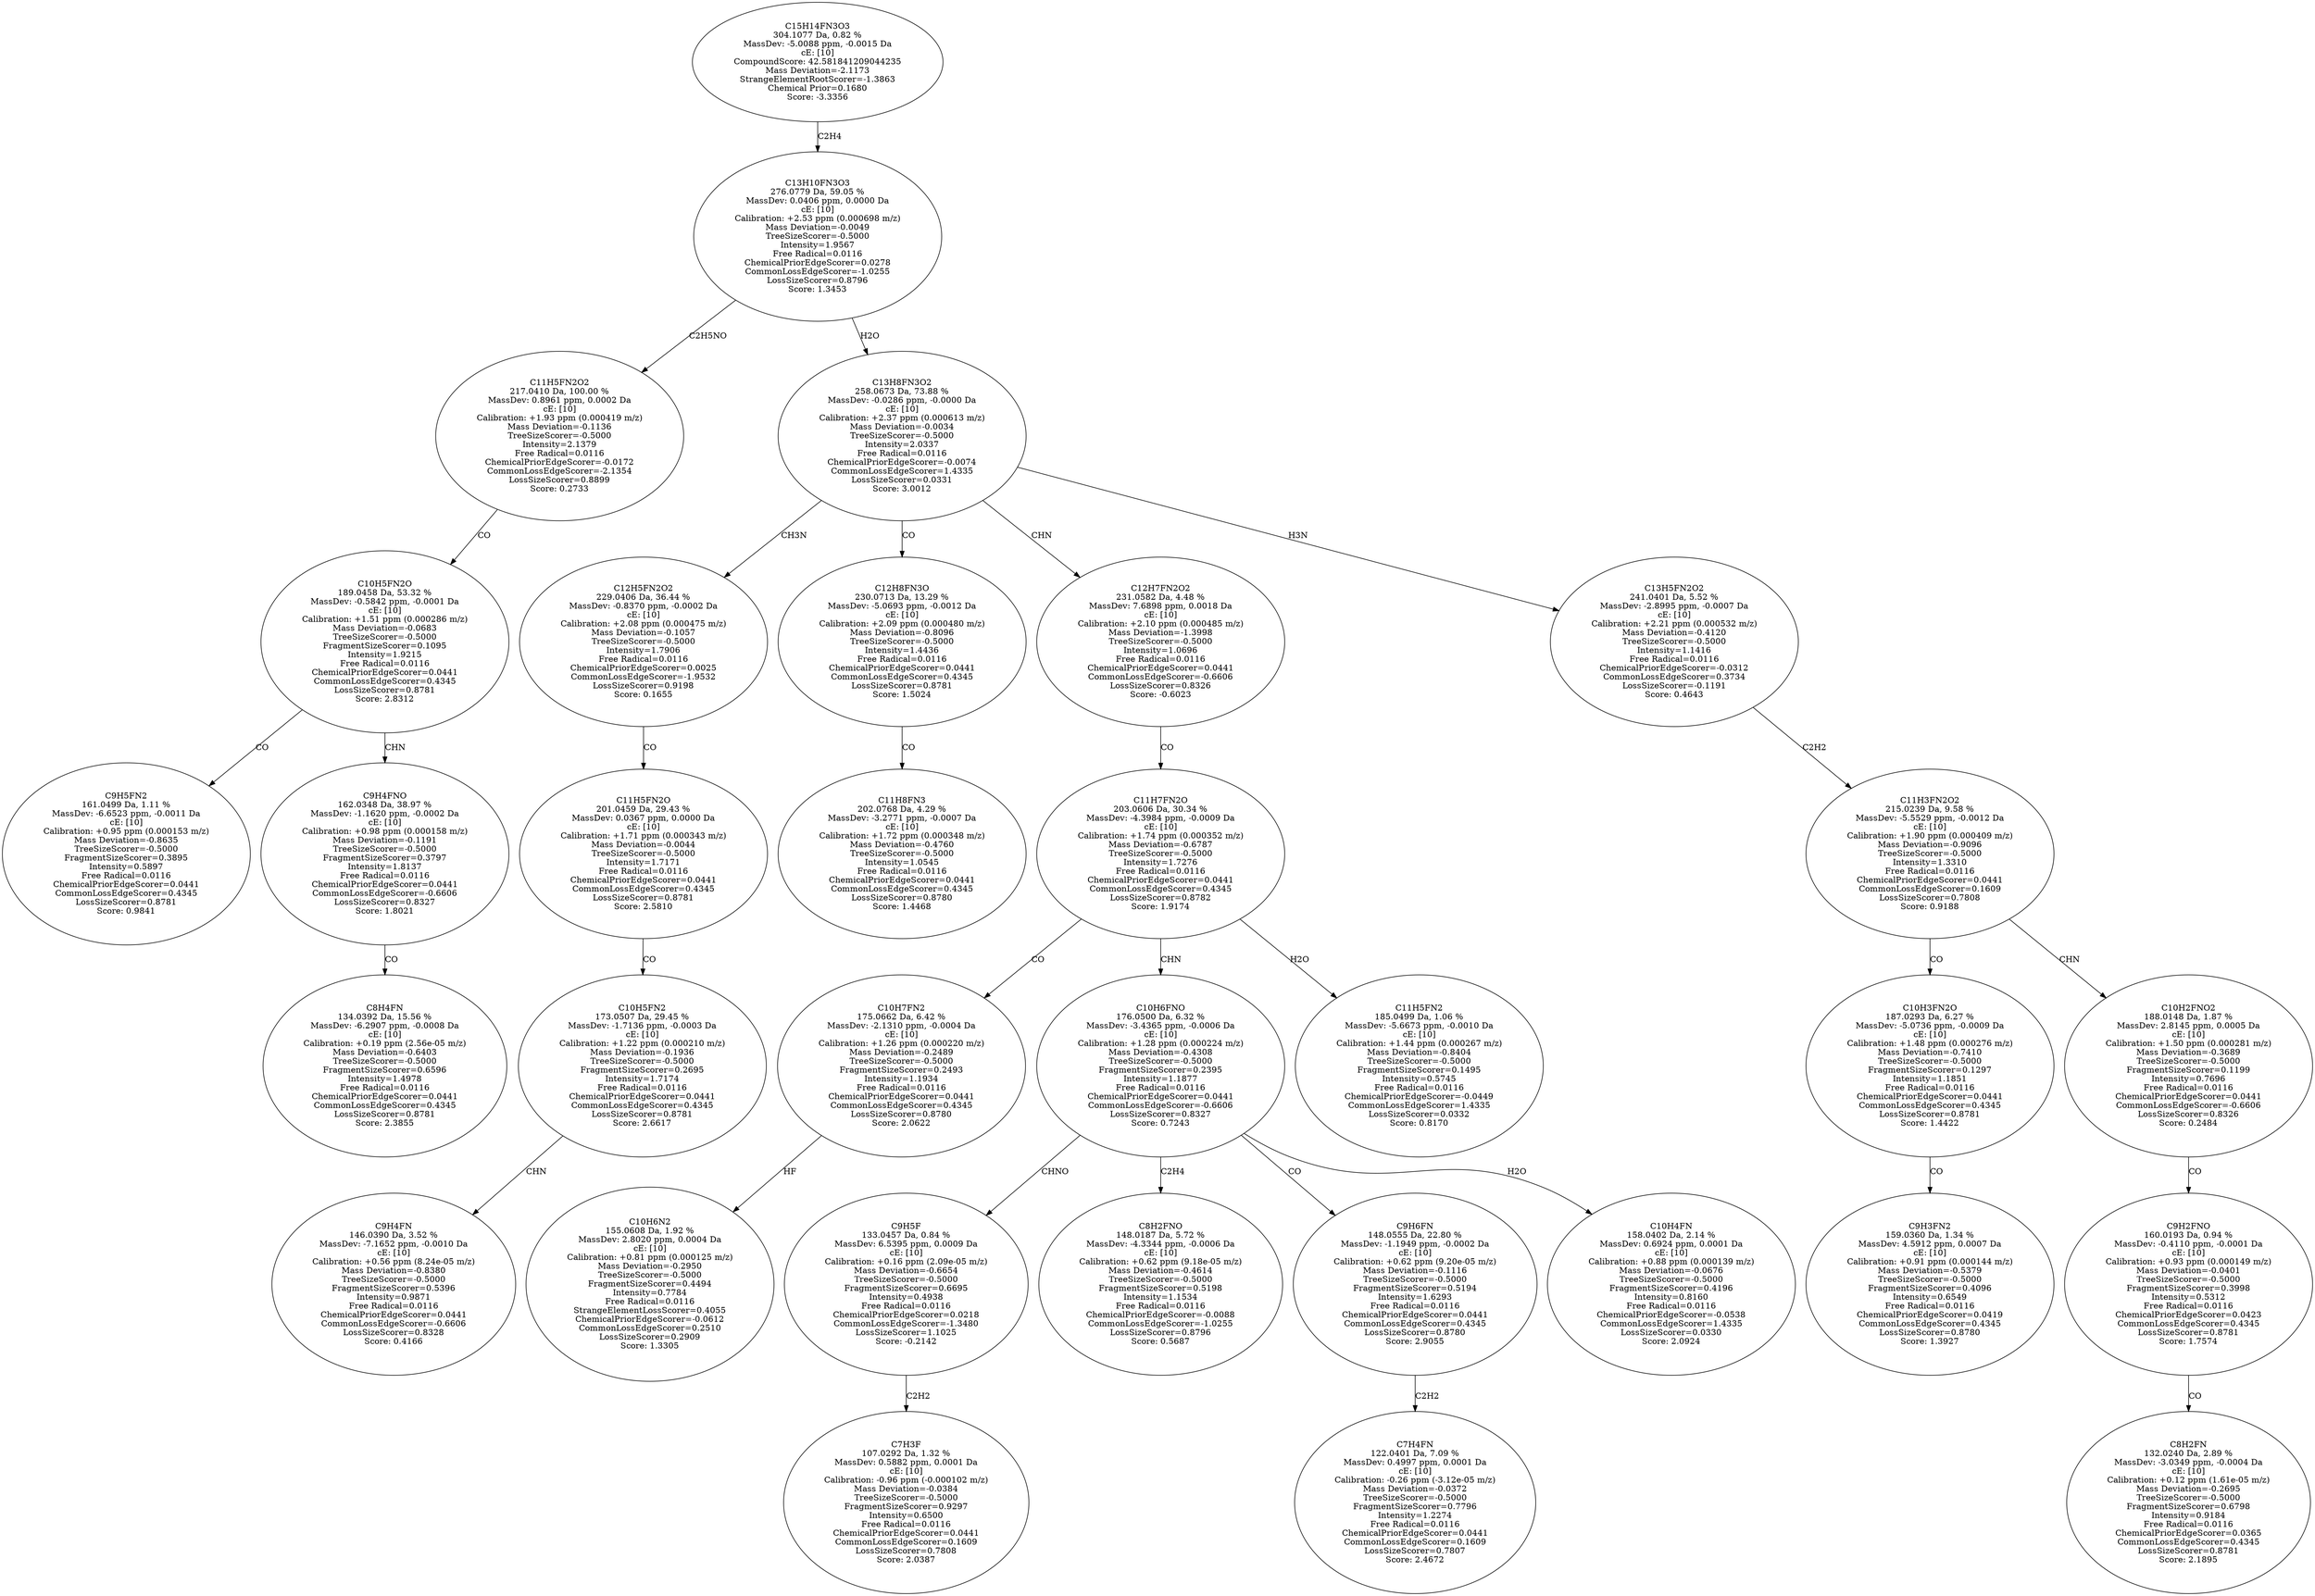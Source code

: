 strict digraph {
v1 [label="C9H5FN2\n161.0499 Da, 1.11 %\nMassDev: -6.6523 ppm, -0.0011 Da\ncE: [10]\nCalibration: +0.95 ppm (0.000153 m/z)\nMass Deviation=-0.8635\nTreeSizeScorer=-0.5000\nFragmentSizeScorer=0.3895\nIntensity=0.5897\nFree Radical=0.0116\nChemicalPriorEdgeScorer=0.0441\nCommonLossEdgeScorer=0.4345\nLossSizeScorer=0.8781\nScore: 0.9841"];
v2 [label="C8H4FN\n134.0392 Da, 15.56 %\nMassDev: -6.2907 ppm, -0.0008 Da\ncE: [10]\nCalibration: +0.19 ppm (2.56e-05 m/z)\nMass Deviation=-0.6403\nTreeSizeScorer=-0.5000\nFragmentSizeScorer=0.6596\nIntensity=1.4978\nFree Radical=0.0116\nChemicalPriorEdgeScorer=0.0441\nCommonLossEdgeScorer=0.4345\nLossSizeScorer=0.8781\nScore: 2.3855"];
v3 [label="C9H4FNO\n162.0348 Da, 38.97 %\nMassDev: -1.1620 ppm, -0.0002 Da\ncE: [10]\nCalibration: +0.98 ppm (0.000158 m/z)\nMass Deviation=-0.1191\nTreeSizeScorer=-0.5000\nFragmentSizeScorer=0.3797\nIntensity=1.8137\nFree Radical=0.0116\nChemicalPriorEdgeScorer=0.0441\nCommonLossEdgeScorer=-0.6606\nLossSizeScorer=0.8327\nScore: 1.8021"];
v4 [label="C10H5FN2O\n189.0458 Da, 53.32 %\nMassDev: -0.5842 ppm, -0.0001 Da\ncE: [10]\nCalibration: +1.51 ppm (0.000286 m/z)\nMass Deviation=-0.0683\nTreeSizeScorer=-0.5000\nFragmentSizeScorer=0.1095\nIntensity=1.9215\nFree Radical=0.0116\nChemicalPriorEdgeScorer=0.0441\nCommonLossEdgeScorer=0.4345\nLossSizeScorer=0.8781\nScore: 2.8312"];
v5 [label="C11H5FN2O2\n217.0410 Da, 100.00 %\nMassDev: 0.8961 ppm, 0.0002 Da\ncE: [10]\nCalibration: +1.93 ppm (0.000419 m/z)\nMass Deviation=-0.1136\nTreeSizeScorer=-0.5000\nIntensity=2.1379\nFree Radical=0.0116\nChemicalPriorEdgeScorer=-0.0172\nCommonLossEdgeScorer=-2.1354\nLossSizeScorer=0.8899\nScore: 0.2733"];
v6 [label="C9H4FN\n146.0390 Da, 3.52 %\nMassDev: -7.1652 ppm, -0.0010 Da\ncE: [10]\nCalibration: +0.56 ppm (8.24e-05 m/z)\nMass Deviation=-0.8380\nTreeSizeScorer=-0.5000\nFragmentSizeScorer=0.5396\nIntensity=0.9871\nFree Radical=0.0116\nChemicalPriorEdgeScorer=0.0441\nCommonLossEdgeScorer=-0.6606\nLossSizeScorer=0.8328\nScore: 0.4166"];
v7 [label="C10H5FN2\n173.0507 Da, 29.45 %\nMassDev: -1.7136 ppm, -0.0003 Da\ncE: [10]\nCalibration: +1.22 ppm (0.000210 m/z)\nMass Deviation=-0.1936\nTreeSizeScorer=-0.5000\nFragmentSizeScorer=0.2695\nIntensity=1.7174\nFree Radical=0.0116\nChemicalPriorEdgeScorer=0.0441\nCommonLossEdgeScorer=0.4345\nLossSizeScorer=0.8781\nScore: 2.6617"];
v8 [label="C11H5FN2O\n201.0459 Da, 29.43 %\nMassDev: 0.0367 ppm, 0.0000 Da\ncE: [10]\nCalibration: +1.71 ppm (0.000343 m/z)\nMass Deviation=-0.0044\nTreeSizeScorer=-0.5000\nIntensity=1.7171\nFree Radical=0.0116\nChemicalPriorEdgeScorer=0.0441\nCommonLossEdgeScorer=0.4345\nLossSizeScorer=0.8781\nScore: 2.5810"];
v9 [label="C12H5FN2O2\n229.0406 Da, 36.44 %\nMassDev: -0.8370 ppm, -0.0002 Da\ncE: [10]\nCalibration: +2.08 ppm (0.000475 m/z)\nMass Deviation=-0.1057\nTreeSizeScorer=-0.5000\nIntensity=1.7906\nFree Radical=0.0116\nChemicalPriorEdgeScorer=0.0025\nCommonLossEdgeScorer=-1.9532\nLossSizeScorer=0.9198\nScore: 0.1655"];
v10 [label="C11H8FN3\n202.0768 Da, 4.29 %\nMassDev: -3.2771 ppm, -0.0007 Da\ncE: [10]\nCalibration: +1.72 ppm (0.000348 m/z)\nMass Deviation=-0.4760\nTreeSizeScorer=-0.5000\nIntensity=1.0545\nFree Radical=0.0116\nChemicalPriorEdgeScorer=0.0441\nCommonLossEdgeScorer=0.4345\nLossSizeScorer=0.8780\nScore: 1.4468"];
v11 [label="C12H8FN3O\n230.0713 Da, 13.29 %\nMassDev: -5.0693 ppm, -0.0012 Da\ncE: [10]\nCalibration: +2.09 ppm (0.000480 m/z)\nMass Deviation=-0.8096\nTreeSizeScorer=-0.5000\nIntensity=1.4436\nFree Radical=0.0116\nChemicalPriorEdgeScorer=0.0441\nCommonLossEdgeScorer=0.4345\nLossSizeScorer=0.8781\nScore: 1.5024"];
v12 [label="C10H6N2\n155.0608 Da, 1.92 %\nMassDev: 2.8020 ppm, 0.0004 Da\ncE: [10]\nCalibration: +0.81 ppm (0.000125 m/z)\nMass Deviation=-0.2950\nTreeSizeScorer=-0.5000\nFragmentSizeScorer=0.4494\nIntensity=0.7784\nFree Radical=0.0116\nStrangeElementLossScorer=0.4055\nChemicalPriorEdgeScorer=-0.0612\nCommonLossEdgeScorer=0.2510\nLossSizeScorer=0.2909\nScore: 1.3305"];
v13 [label="C10H7FN2\n175.0662 Da, 6.42 %\nMassDev: -2.1310 ppm, -0.0004 Da\ncE: [10]\nCalibration: +1.26 ppm (0.000220 m/z)\nMass Deviation=-0.2489\nTreeSizeScorer=-0.5000\nFragmentSizeScorer=0.2493\nIntensity=1.1934\nFree Radical=0.0116\nChemicalPriorEdgeScorer=0.0441\nCommonLossEdgeScorer=0.4345\nLossSizeScorer=0.8780\nScore: 2.0622"];
v14 [label="C7H3F\n107.0292 Da, 1.32 %\nMassDev: 0.5882 ppm, 0.0001 Da\ncE: [10]\nCalibration: -0.96 ppm (-0.000102 m/z)\nMass Deviation=-0.0384\nTreeSizeScorer=-0.5000\nFragmentSizeScorer=0.9297\nIntensity=0.6500\nFree Radical=0.0116\nChemicalPriorEdgeScorer=0.0441\nCommonLossEdgeScorer=0.1609\nLossSizeScorer=0.7808\nScore: 2.0387"];
v15 [label="C9H5F\n133.0457 Da, 0.84 %\nMassDev: 6.5395 ppm, 0.0009 Da\ncE: [10]\nCalibration: +0.16 ppm (2.09e-05 m/z)\nMass Deviation=-0.6654\nTreeSizeScorer=-0.5000\nFragmentSizeScorer=0.6695\nIntensity=0.4938\nFree Radical=0.0116\nChemicalPriorEdgeScorer=0.0218\nCommonLossEdgeScorer=-1.3480\nLossSizeScorer=1.1025\nScore: -0.2142"];
v16 [label="C8H2FNO\n148.0187 Da, 5.72 %\nMassDev: -4.3344 ppm, -0.0006 Da\ncE: [10]\nCalibration: +0.62 ppm (9.18e-05 m/z)\nMass Deviation=-0.4614\nTreeSizeScorer=-0.5000\nFragmentSizeScorer=0.5198\nIntensity=1.1534\nFree Radical=0.0116\nChemicalPriorEdgeScorer=-0.0088\nCommonLossEdgeScorer=-1.0255\nLossSizeScorer=0.8796\nScore: 0.5687"];
v17 [label="C7H4FN\n122.0401 Da, 7.09 %\nMassDev: 0.4997 ppm, 0.0001 Da\ncE: [10]\nCalibration: -0.26 ppm (-3.12e-05 m/z)\nMass Deviation=-0.0372\nTreeSizeScorer=-0.5000\nFragmentSizeScorer=0.7796\nIntensity=1.2274\nFree Radical=0.0116\nChemicalPriorEdgeScorer=0.0441\nCommonLossEdgeScorer=0.1609\nLossSizeScorer=0.7807\nScore: 2.4672"];
v18 [label="C9H6FN\n148.0555 Da, 22.80 %\nMassDev: -1.1949 ppm, -0.0002 Da\ncE: [10]\nCalibration: +0.62 ppm (9.20e-05 m/z)\nMass Deviation=-0.1116\nTreeSizeScorer=-0.5000\nFragmentSizeScorer=0.5194\nIntensity=1.6293\nFree Radical=0.0116\nChemicalPriorEdgeScorer=0.0441\nCommonLossEdgeScorer=0.4345\nLossSizeScorer=0.8780\nScore: 2.9055"];
v19 [label="C10H4FN\n158.0402 Da, 2.14 %\nMassDev: 0.6924 ppm, 0.0001 Da\ncE: [10]\nCalibration: +0.88 ppm (0.000139 m/z)\nMass Deviation=-0.0676\nTreeSizeScorer=-0.5000\nFragmentSizeScorer=0.4196\nIntensity=0.8160\nFree Radical=0.0116\nChemicalPriorEdgeScorer=-0.0538\nCommonLossEdgeScorer=1.4335\nLossSizeScorer=0.0330\nScore: 2.0924"];
v20 [label="C10H6FNO\n176.0500 Da, 6.32 %\nMassDev: -3.4365 ppm, -0.0006 Da\ncE: [10]\nCalibration: +1.28 ppm (0.000224 m/z)\nMass Deviation=-0.4308\nTreeSizeScorer=-0.5000\nFragmentSizeScorer=0.2395\nIntensity=1.1877\nFree Radical=0.0116\nChemicalPriorEdgeScorer=0.0441\nCommonLossEdgeScorer=-0.6606\nLossSizeScorer=0.8327\nScore: 0.7243"];
v21 [label="C11H5FN2\n185.0499 Da, 1.06 %\nMassDev: -5.6673 ppm, -0.0010 Da\ncE: [10]\nCalibration: +1.44 ppm (0.000267 m/z)\nMass Deviation=-0.8404\nTreeSizeScorer=-0.5000\nFragmentSizeScorer=0.1495\nIntensity=0.5745\nFree Radical=0.0116\nChemicalPriorEdgeScorer=-0.0449\nCommonLossEdgeScorer=1.4335\nLossSizeScorer=0.0332\nScore: 0.8170"];
v22 [label="C11H7FN2O\n203.0606 Da, 30.34 %\nMassDev: -4.3984 ppm, -0.0009 Da\ncE: [10]\nCalibration: +1.74 ppm (0.000352 m/z)\nMass Deviation=-0.6787\nTreeSizeScorer=-0.5000\nIntensity=1.7276\nFree Radical=0.0116\nChemicalPriorEdgeScorer=0.0441\nCommonLossEdgeScorer=0.4345\nLossSizeScorer=0.8782\nScore: 1.9174"];
v23 [label="C12H7FN2O2\n231.0582 Da, 4.48 %\nMassDev: 7.6898 ppm, 0.0018 Da\ncE: [10]\nCalibration: +2.10 ppm (0.000485 m/z)\nMass Deviation=-1.3998\nTreeSizeScorer=-0.5000\nIntensity=1.0696\nFree Radical=0.0116\nChemicalPriorEdgeScorer=0.0441\nCommonLossEdgeScorer=-0.6606\nLossSizeScorer=0.8326\nScore: -0.6023"];
v24 [label="C9H3FN2\n159.0360 Da, 1.34 %\nMassDev: 4.5912 ppm, 0.0007 Da\ncE: [10]\nCalibration: +0.91 ppm (0.000144 m/z)\nMass Deviation=-0.5379\nTreeSizeScorer=-0.5000\nFragmentSizeScorer=0.4096\nIntensity=0.6549\nFree Radical=0.0116\nChemicalPriorEdgeScorer=0.0419\nCommonLossEdgeScorer=0.4345\nLossSizeScorer=0.8780\nScore: 1.3927"];
v25 [label="C10H3FN2O\n187.0293 Da, 6.27 %\nMassDev: -5.0736 ppm, -0.0009 Da\ncE: [10]\nCalibration: +1.48 ppm (0.000276 m/z)\nMass Deviation=-0.7410\nTreeSizeScorer=-0.5000\nFragmentSizeScorer=0.1297\nIntensity=1.1851\nFree Radical=0.0116\nChemicalPriorEdgeScorer=0.0441\nCommonLossEdgeScorer=0.4345\nLossSizeScorer=0.8781\nScore: 1.4422"];
v26 [label="C8H2FN\n132.0240 Da, 2.89 %\nMassDev: -3.0349 ppm, -0.0004 Da\ncE: [10]\nCalibration: +0.12 ppm (1.61e-05 m/z)\nMass Deviation=-0.2695\nTreeSizeScorer=-0.5000\nFragmentSizeScorer=0.6798\nIntensity=0.9184\nFree Radical=0.0116\nChemicalPriorEdgeScorer=0.0365\nCommonLossEdgeScorer=0.4345\nLossSizeScorer=0.8781\nScore: 2.1895"];
v27 [label="C9H2FNO\n160.0193 Da, 0.94 %\nMassDev: -0.4110 ppm, -0.0001 Da\ncE: [10]\nCalibration: +0.93 ppm (0.000149 m/z)\nMass Deviation=-0.0401\nTreeSizeScorer=-0.5000\nFragmentSizeScorer=0.3998\nIntensity=0.5312\nFree Radical=0.0116\nChemicalPriorEdgeScorer=0.0423\nCommonLossEdgeScorer=0.4345\nLossSizeScorer=0.8781\nScore: 1.7574"];
v28 [label="C10H2FNO2\n188.0148 Da, 1.87 %\nMassDev: 2.8145 ppm, 0.0005 Da\ncE: [10]\nCalibration: +1.50 ppm (0.000281 m/z)\nMass Deviation=-0.3689\nTreeSizeScorer=-0.5000\nFragmentSizeScorer=0.1199\nIntensity=0.7696\nFree Radical=0.0116\nChemicalPriorEdgeScorer=0.0441\nCommonLossEdgeScorer=-0.6606\nLossSizeScorer=0.8326\nScore: 0.2484"];
v29 [label="C11H3FN2O2\n215.0239 Da, 9.58 %\nMassDev: -5.5529 ppm, -0.0012 Da\ncE: [10]\nCalibration: +1.90 ppm (0.000409 m/z)\nMass Deviation=-0.9096\nTreeSizeScorer=-0.5000\nIntensity=1.3310\nFree Radical=0.0116\nChemicalPriorEdgeScorer=0.0441\nCommonLossEdgeScorer=0.1609\nLossSizeScorer=0.7808\nScore: 0.9188"];
v30 [label="C13H5FN2O2\n241.0401 Da, 5.52 %\nMassDev: -2.8995 ppm, -0.0007 Da\ncE: [10]\nCalibration: +2.21 ppm (0.000532 m/z)\nMass Deviation=-0.4120\nTreeSizeScorer=-0.5000\nIntensity=1.1416\nFree Radical=0.0116\nChemicalPriorEdgeScorer=-0.0312\nCommonLossEdgeScorer=0.3734\nLossSizeScorer=-0.1191\nScore: 0.4643"];
v31 [label="C13H8FN3O2\n258.0673 Da, 73.88 %\nMassDev: -0.0286 ppm, -0.0000 Da\ncE: [10]\nCalibration: +2.37 ppm (0.000613 m/z)\nMass Deviation=-0.0034\nTreeSizeScorer=-0.5000\nIntensity=2.0337\nFree Radical=0.0116\nChemicalPriorEdgeScorer=-0.0074\nCommonLossEdgeScorer=1.4335\nLossSizeScorer=0.0331\nScore: 3.0012"];
v32 [label="C13H10FN3O3\n276.0779 Da, 59.05 %\nMassDev: 0.0406 ppm, 0.0000 Da\ncE: [10]\nCalibration: +2.53 ppm (0.000698 m/z)\nMass Deviation=-0.0049\nTreeSizeScorer=-0.5000\nIntensity=1.9567\nFree Radical=0.0116\nChemicalPriorEdgeScorer=0.0278\nCommonLossEdgeScorer=-1.0255\nLossSizeScorer=0.8796\nScore: 1.3453"];
v33 [label="C15H14FN3O3\n304.1077 Da, 0.82 %\nMassDev: -5.0088 ppm, -0.0015 Da\ncE: [10]\nCompoundScore: 42.581841209044235\nMass Deviation=-2.1173\nStrangeElementRootScorer=-1.3863\nChemical Prior=0.1680\nScore: -3.3356"];
v4 -> v1 [label="CO"];
v3 -> v2 [label="CO"];
v4 -> v3 [label="CHN"];
v5 -> v4 [label="CO"];
v32 -> v5 [label="C2H5NO"];
v7 -> v6 [label="CHN"];
v8 -> v7 [label="CO"];
v9 -> v8 [label="CO"];
v31 -> v9 [label="CH3N"];
v11 -> v10 [label="CO"];
v31 -> v11 [label="CO"];
v13 -> v12 [label="HF"];
v22 -> v13 [label="CO"];
v15 -> v14 [label="C2H2"];
v20 -> v15 [label="CHNO"];
v20 -> v16 [label="C2H4"];
v18 -> v17 [label="C2H2"];
v20 -> v18 [label="CO"];
v20 -> v19 [label="H2O"];
v22 -> v20 [label="CHN"];
v22 -> v21 [label="H2O"];
v23 -> v22 [label="CO"];
v31 -> v23 [label="CHN"];
v25 -> v24 [label="CO"];
v29 -> v25 [label="CO"];
v27 -> v26 [label="CO"];
v28 -> v27 [label="CO"];
v29 -> v28 [label="CHN"];
v30 -> v29 [label="C2H2"];
v31 -> v30 [label="H3N"];
v32 -> v31 [label="H2O"];
v33 -> v32 [label="C2H4"];
}